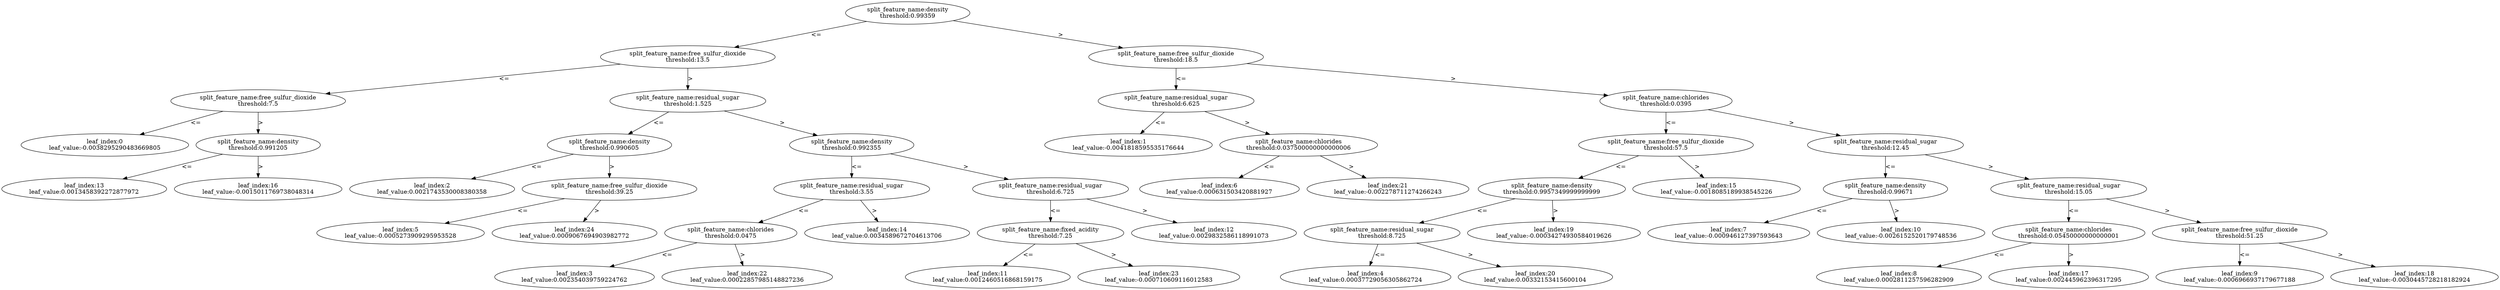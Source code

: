 digraph Tree84 {
	split0 [label="split_feature_name:density
threshold:0.99359"]
	split1 [label="split_feature_name:free_sulfur_dioxide
threshold:13.5"]
	split12 [label="split_feature_name:free_sulfur_dioxide
threshold:7.5"]
	leaf0 [label="leaf_index:0
leaf_value:-0.0038295290483669805"]
	split12 -> leaf0 [label="<="]
	split15 [label="split_feature_name:density
threshold:0.991205"]
	leaf13 [label="leaf_index:13
leaf_value:0.0013458392272877972"]
	split15 -> leaf13 [label="<="]
	leaf16 [label="leaf_index:16
leaf_value:-0.0015011769738048314"]
	split15 -> leaf16 [label=">"]
	split12 -> split15 [label=">"]
	split1 -> split12 [label="<="]
	split2 [label="split_feature_name:residual_sugar
threshold:1.525"]
	split4 [label="split_feature_name:density
threshold:0.990605"]
	leaf2 [label="leaf_index:2
leaf_value:0.0021743530008380358"]
	split4 -> leaf2 [label="<="]
	split23 [label="split_feature_name:free_sulfur_dioxide
threshold:39.25"]
	leaf5 [label="leaf_index:5
leaf_value:-0.0005273909295953528"]
	split23 -> leaf5 [label="<="]
	leaf24 [label="leaf_index:24
leaf_value:0.0009067694903982772"]
	split23 -> leaf24 [label=">"]
	split4 -> split23 [label=">"]
	split2 -> split4 [label="<="]
	split10 [label="split_feature_name:density
threshold:0.992355"]
	split13 [label="split_feature_name:residual_sugar
threshold:3.55"]
	split21 [label="split_feature_name:chlorides
threshold:0.0475"]
	leaf3 [label="leaf_index:3
leaf_value:0.002354039759224762"]
	split21 -> leaf3 [label="<="]
	leaf22 [label="leaf_index:22
leaf_value:0.00022857985148827236"]
	split21 -> leaf22 [label=">"]
	split13 -> split21 [label="<="]
	leaf14 [label="leaf_index:14
leaf_value:0.0034589672704613706"]
	split13 -> leaf14 [label=">"]
	split10 -> split13 [label="<="]
	split11 [label="split_feature_name:residual_sugar
threshold:6.725"]
	split22 [label="split_feature_name:fixed_acidity
threshold:7.25"]
	leaf11 [label="leaf_index:11
leaf_value:0.0012460516868159175"]
	split22 -> leaf11 [label="<="]
	leaf23 [label="leaf_index:23
leaf_value:-0.000710609116012583"]
	split22 -> leaf23 [label=">"]
	split11 -> split22 [label="<="]
	leaf12 [label="leaf_index:12
leaf_value:0.0029832586118991073"]
	split11 -> leaf12 [label=">"]
	split10 -> split11 [label=">"]
	split2 -> split10 [label=">"]
	split1 -> split2 [label=">"]
	split0 -> split1 [label="<="]
	split3 [label="split_feature_name:free_sulfur_dioxide
threshold:18.5"]
	split5 [label="split_feature_name:residual_sugar
threshold:6.625"]
	leaf1 [label="leaf_index:1
leaf_value:-0.0041818595535176644"]
	split5 -> leaf1 [label="<="]
	split20 [label="split_feature_name:chlorides
threshold:0.037500000000000006"]
	leaf6 [label="leaf_index:6
leaf_value:0.000631503420881927"]
	split20 -> leaf6 [label="<="]
	leaf21 [label="leaf_index:21
leaf_value:-0.002278711274266243"]
	split20 -> leaf21 [label=">"]
	split5 -> split20 [label=">"]
	split3 -> split5 [label="<="]
	split6 [label="split_feature_name:chlorides
threshold:0.0395"]
	split14 [label="split_feature_name:free_sulfur_dioxide
threshold:57.5"]
	split18 [label="split_feature_name:density
threshold:0.9957349999999999"]
	split19 [label="split_feature_name:residual_sugar
threshold:8.725"]
	leaf4 [label="leaf_index:4
leaf_value:0.00037729056305862724"]
	split19 -> leaf4 [label="<="]
	leaf20 [label="leaf_index:20
leaf_value:0.00332153415600104"]
	split19 -> leaf20 [label=">"]
	split18 -> split19 [label="<="]
	leaf19 [label="leaf_index:19
leaf_value:-0.00034274930584019626"]
	split18 -> leaf19 [label=">"]
	split14 -> split18 [label="<="]
	leaf15 [label="leaf_index:15
leaf_value:-0.0018085189938545226"]
	split14 -> leaf15 [label=">"]
	split6 -> split14 [label="<="]
	split7 [label="split_feature_name:residual_sugar
threshold:12.45"]
	split9 [label="split_feature_name:density
threshold:0.99671"]
	leaf7 [label="leaf_index:7
leaf_value:-0.000946127397593643"]
	split9 -> leaf7 [label="<="]
	leaf10 [label="leaf_index:10
leaf_value:-0.0026152520179748536"]
	split9 -> leaf10 [label=">"]
	split7 -> split9 [label="<="]
	split8 [label="split_feature_name:residual_sugar
threshold:15.05"]
	split16 [label="split_feature_name:chlorides
threshold:0.05450000000000001"]
	leaf8 [label="leaf_index:8
leaf_value:0.0002811257596282909"]
	split16 -> leaf8 [label="<="]
	leaf17 [label="leaf_index:17
leaf_value:0.002445962396317295"]
	split16 -> leaf17 [label=">"]
	split8 -> split16 [label="<="]
	split17 [label="split_feature_name:free_sulfur_dioxide
threshold:51.25"]
	leaf9 [label="leaf_index:9
leaf_value:-0.0006966937179677188"]
	split17 -> leaf9 [label="<="]
	leaf18 [label="leaf_index:18
leaf_value:-0.0030445728218182924"]
	split17 -> leaf18 [label=">"]
	split8 -> split17 [label=">"]
	split7 -> split8 [label=">"]
	split6 -> split7 [label=">"]
	split3 -> split6 [label=">"]
	split0 -> split3 [label=">"]
}
